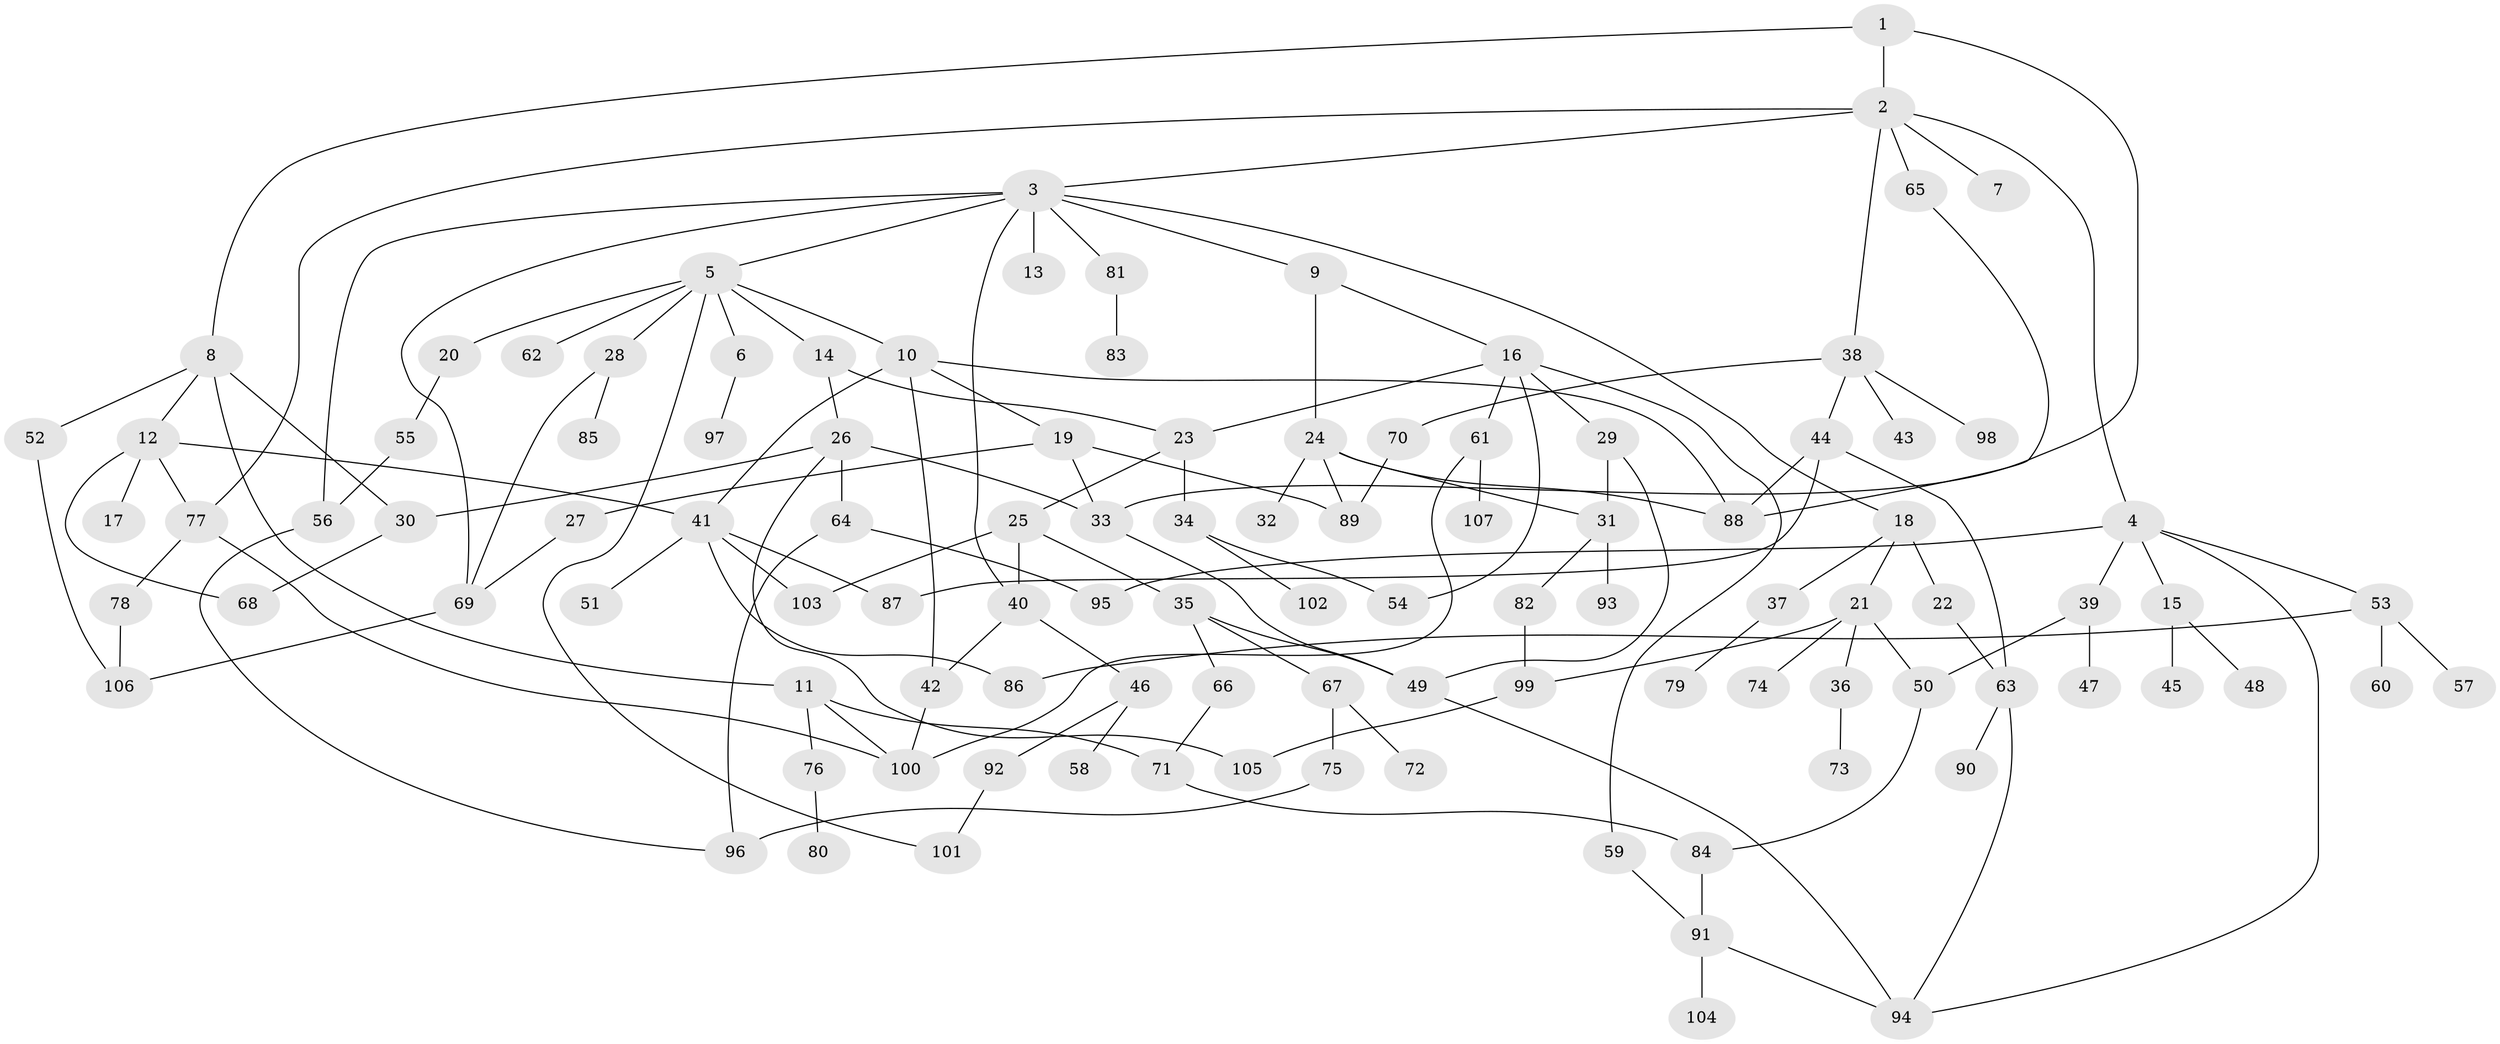 // Generated by graph-tools (version 1.1) at 2025/01/03/09/25 03:01:07]
// undirected, 107 vertices, 149 edges
graph export_dot {
graph [start="1"]
  node [color=gray90,style=filled];
  1;
  2;
  3;
  4;
  5;
  6;
  7;
  8;
  9;
  10;
  11;
  12;
  13;
  14;
  15;
  16;
  17;
  18;
  19;
  20;
  21;
  22;
  23;
  24;
  25;
  26;
  27;
  28;
  29;
  30;
  31;
  32;
  33;
  34;
  35;
  36;
  37;
  38;
  39;
  40;
  41;
  42;
  43;
  44;
  45;
  46;
  47;
  48;
  49;
  50;
  51;
  52;
  53;
  54;
  55;
  56;
  57;
  58;
  59;
  60;
  61;
  62;
  63;
  64;
  65;
  66;
  67;
  68;
  69;
  70;
  71;
  72;
  73;
  74;
  75;
  76;
  77;
  78;
  79;
  80;
  81;
  82;
  83;
  84;
  85;
  86;
  87;
  88;
  89;
  90;
  91;
  92;
  93;
  94;
  95;
  96;
  97;
  98;
  99;
  100;
  101;
  102;
  103;
  104;
  105;
  106;
  107;
  1 -- 2;
  1 -- 8;
  1 -- 33;
  2 -- 3;
  2 -- 4;
  2 -- 7;
  2 -- 38;
  2 -- 65;
  2 -- 77;
  3 -- 5;
  3 -- 9;
  3 -- 13;
  3 -- 18;
  3 -- 40;
  3 -- 56;
  3 -- 81;
  3 -- 69;
  4 -- 15;
  4 -- 39;
  4 -- 53;
  4 -- 94;
  4 -- 95;
  5 -- 6;
  5 -- 10;
  5 -- 14;
  5 -- 20;
  5 -- 28;
  5 -- 62;
  5 -- 101;
  6 -- 97;
  8 -- 11;
  8 -- 12;
  8 -- 30;
  8 -- 52;
  9 -- 16;
  9 -- 24;
  10 -- 19;
  10 -- 41;
  10 -- 42;
  10 -- 88;
  11 -- 71;
  11 -- 76;
  11 -- 100;
  12 -- 17;
  12 -- 68;
  12 -- 77;
  12 -- 41;
  14 -- 26;
  14 -- 23;
  15 -- 45;
  15 -- 48;
  16 -- 23;
  16 -- 29;
  16 -- 59;
  16 -- 61;
  16 -- 54;
  18 -- 21;
  18 -- 22;
  18 -- 37;
  19 -- 27;
  19 -- 33;
  19 -- 89;
  20 -- 55;
  21 -- 36;
  21 -- 74;
  21 -- 99;
  21 -- 50;
  22 -- 63;
  23 -- 25;
  23 -- 34;
  24 -- 32;
  24 -- 89;
  24 -- 88;
  24 -- 31;
  25 -- 35;
  25 -- 103;
  25 -- 40;
  26 -- 64;
  26 -- 105;
  26 -- 33;
  26 -- 30;
  27 -- 69;
  28 -- 85;
  28 -- 69;
  29 -- 31;
  29 -- 49;
  30 -- 68;
  31 -- 82;
  31 -- 93;
  33 -- 49;
  34 -- 54;
  34 -- 102;
  35 -- 66;
  35 -- 67;
  35 -- 49;
  36 -- 73;
  37 -- 79;
  38 -- 43;
  38 -- 44;
  38 -- 70;
  38 -- 98;
  39 -- 47;
  39 -- 50;
  40 -- 46;
  40 -- 42;
  41 -- 51;
  41 -- 103;
  41 -- 86;
  41 -- 87;
  42 -- 100;
  44 -- 87;
  44 -- 88;
  44 -- 63;
  46 -- 58;
  46 -- 92;
  49 -- 94;
  50 -- 84;
  52 -- 106;
  53 -- 57;
  53 -- 60;
  53 -- 86;
  55 -- 56;
  56 -- 96;
  59 -- 91;
  61 -- 107;
  61 -- 100;
  63 -- 90;
  63 -- 94;
  64 -- 95;
  64 -- 96;
  65 -- 88;
  66 -- 71;
  67 -- 72;
  67 -- 75;
  69 -- 106;
  70 -- 89;
  71 -- 84;
  75 -- 96;
  76 -- 80;
  77 -- 78;
  77 -- 100;
  78 -- 106;
  81 -- 83;
  82 -- 99;
  84 -- 91;
  91 -- 104;
  91 -- 94;
  92 -- 101;
  99 -- 105;
}
